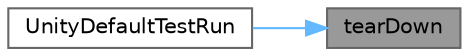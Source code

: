digraph "tearDown"
{
 // LATEX_PDF_SIZE
  bgcolor="transparent";
  edge [fontname=Helvetica,fontsize=10,labelfontname=Helvetica,labelfontsize=10];
  node [fontname=Helvetica,fontsize=10,shape=box,height=0.2,width=0.4];
  rankdir="RL";
  Node1 [label="tearDown",height=0.2,width=0.4,color="gray40", fillcolor="grey60", style="filled", fontcolor="black",tooltip=" "];
  Node1 -> Node2 [dir="back",color="steelblue1",style="solid"];
  Node2 [label="UnityDefaultTestRun",height=0.2,width=0.4,color="grey40", fillcolor="white", style="filled",URL="$unity_8c.html#ae3c8272eef0f0b6228ca47b9dd1aa2af",tooltip=" "];
}
